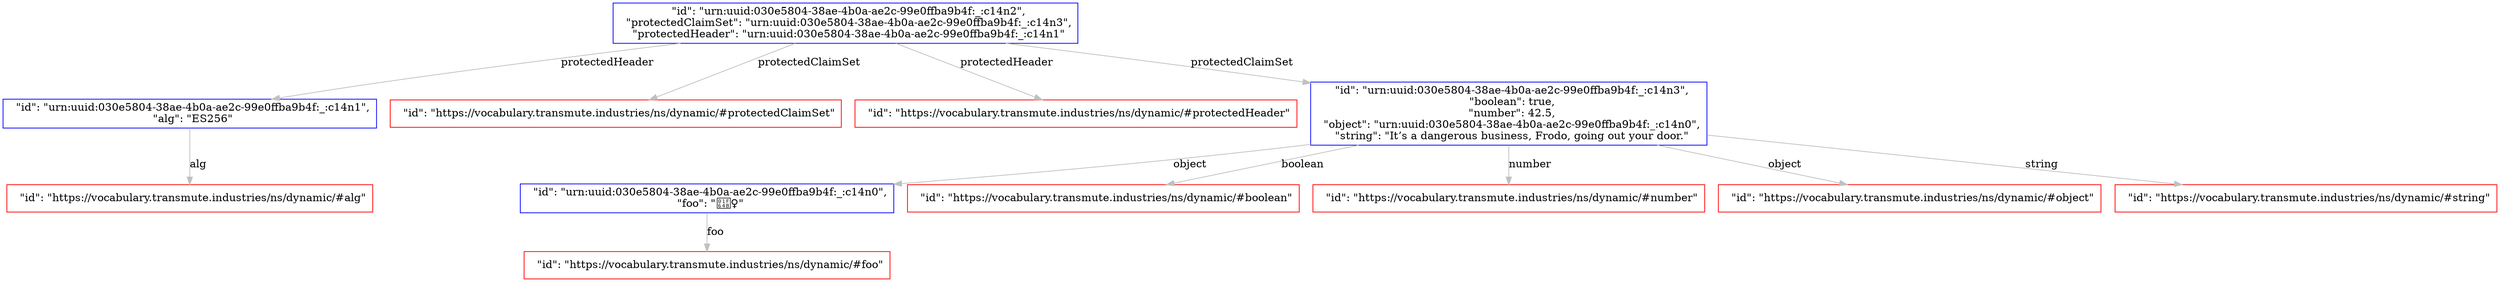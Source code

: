 digraph {
  subgraph "A" {
    "urn:uuid:030e5804-38ae-4b0a-ae2c-99e0ffba9b4f:_:c14n0" [
      shape = "rectangle";
      color = "blue";
      label = "  \"id\": \"urn:uuid:030e5804-38ae-4b0a-ae2c-99e0ffba9b4f:_:c14n0\",\n  \"foo\": \"🙋‍♀️\"";
    ];
    "https://vocabulary.transmute.industries/ns/dynamic/#foo" [
      shape = "rectangle";
      color = "red";
      label = "  \"id\": \"https://vocabulary.transmute.industries/ns/dynamic/#foo\"";
    ];
    "urn:uuid:030e5804-38ae-4b0a-ae2c-99e0ffba9b4f:_:c14n1" [
      shape = "rectangle";
      color = "blue";
      label = "  \"id\": \"urn:uuid:030e5804-38ae-4b0a-ae2c-99e0ffba9b4f:_:c14n1\",\n  \"alg\": \"ES256\"";
    ];
    "https://vocabulary.transmute.industries/ns/dynamic/#alg" [
      shape = "rectangle";
      color = "red";
      label = "  \"id\": \"https://vocabulary.transmute.industries/ns/dynamic/#alg\"";
    ];
    "urn:uuid:030e5804-38ae-4b0a-ae2c-99e0ffba9b4f:_:c14n2" [
      shape = "rectangle";
      color = "blue";
      label = "  \"id\": \"urn:uuid:030e5804-38ae-4b0a-ae2c-99e0ffba9b4f:_:c14n2\",\n  \"protectedClaimSet\": \"urn:uuid:030e5804-38ae-4b0a-ae2c-99e0ffba9b4f:_:c14n3\",\n  \"protectedHeader\": \"urn:uuid:030e5804-38ae-4b0a-ae2c-99e0ffba9b4f:_:c14n1\"";
    ];
    "https://vocabulary.transmute.industries/ns/dynamic/#protectedClaimSet" [
      shape = "rectangle";
      color = "red";
      label = "  \"id\": \"https://vocabulary.transmute.industries/ns/dynamic/#protectedClaimSet\"";
    ];
    "https://vocabulary.transmute.industries/ns/dynamic/#protectedHeader" [
      shape = "rectangle";
      color = "red";
      label = "  \"id\": \"https://vocabulary.transmute.industries/ns/dynamic/#protectedHeader\"";
    ];
    "urn:uuid:030e5804-38ae-4b0a-ae2c-99e0ffba9b4f:_:c14n3" [
      shape = "rectangle";
      color = "blue";
      label = "  \"id\": \"urn:uuid:030e5804-38ae-4b0a-ae2c-99e0ffba9b4f:_:c14n3\",\n  \"boolean\": true,\n  \"number\": 42.5,\n  \"object\": \"urn:uuid:030e5804-38ae-4b0a-ae2c-99e0ffba9b4f:_:c14n0\",\n  \"string\": \"It’s a dangerous business, Frodo, going out your door.\"";
    ];
    "https://vocabulary.transmute.industries/ns/dynamic/#boolean" [
      shape = "rectangle";
      color = "red";
      label = "  \"id\": \"https://vocabulary.transmute.industries/ns/dynamic/#boolean\"";
    ];
    "https://vocabulary.transmute.industries/ns/dynamic/#number" [
      shape = "rectangle";
      color = "red";
      label = "  \"id\": \"https://vocabulary.transmute.industries/ns/dynamic/#number\"";
    ];
    "https://vocabulary.transmute.industries/ns/dynamic/#object" [
      shape = "rectangle";
      color = "red";
      label = "  \"id\": \"https://vocabulary.transmute.industries/ns/dynamic/#object\"";
    ];
    "https://vocabulary.transmute.industries/ns/dynamic/#string" [
      shape = "rectangle";
      color = "red";
      label = "  \"id\": \"https://vocabulary.transmute.industries/ns/dynamic/#string\"";
    ];
    "urn:uuid:030e5804-38ae-4b0a-ae2c-99e0ffba9b4f:_:c14n0" -> "https://vocabulary.transmute.industries/ns/dynamic/#foo" [
      label = "foo";
      color = "gray";
    ];
    "urn:uuid:030e5804-38ae-4b0a-ae2c-99e0ffba9b4f:_:c14n1" -> "https://vocabulary.transmute.industries/ns/dynamic/#alg" [
      label = "alg";
      color = "gray";
    ];
    "urn:uuid:030e5804-38ae-4b0a-ae2c-99e0ffba9b4f:_:c14n2" -> "urn:uuid:030e5804-38ae-4b0a-ae2c-99e0ffba9b4f:_:c14n3" [
      label = "protectedClaimSet";
      color = "gray";
    ];
    "urn:uuid:030e5804-38ae-4b0a-ae2c-99e0ffba9b4f:_:c14n2" -> "https://vocabulary.transmute.industries/ns/dynamic/#protectedClaimSet" [
      label = "protectedClaimSet";
      color = "gray";
    ];
    "urn:uuid:030e5804-38ae-4b0a-ae2c-99e0ffba9b4f:_:c14n2" -> "urn:uuid:030e5804-38ae-4b0a-ae2c-99e0ffba9b4f:_:c14n1" [
      label = "protectedHeader";
      color = "gray";
    ];
    "urn:uuid:030e5804-38ae-4b0a-ae2c-99e0ffba9b4f:_:c14n2" -> "https://vocabulary.transmute.industries/ns/dynamic/#protectedHeader" [
      label = "protectedHeader";
      color = "gray";
    ];
    "urn:uuid:030e5804-38ae-4b0a-ae2c-99e0ffba9b4f:_:c14n3" -> "https://vocabulary.transmute.industries/ns/dynamic/#boolean" [
      label = "boolean";
      color = "gray";
    ];
    "urn:uuid:030e5804-38ae-4b0a-ae2c-99e0ffba9b4f:_:c14n3" -> "https://vocabulary.transmute.industries/ns/dynamic/#number" [
      label = "number";
      color = "gray";
    ];
    "urn:uuid:030e5804-38ae-4b0a-ae2c-99e0ffba9b4f:_:c14n3" -> "urn:uuid:030e5804-38ae-4b0a-ae2c-99e0ffba9b4f:_:c14n0" [
      label = "object";
      color = "gray";
    ];
    "urn:uuid:030e5804-38ae-4b0a-ae2c-99e0ffba9b4f:_:c14n3" -> "https://vocabulary.transmute.industries/ns/dynamic/#object" [
      label = "object";
      color = "gray";
    ];
    "urn:uuid:030e5804-38ae-4b0a-ae2c-99e0ffba9b4f:_:c14n3" -> "https://vocabulary.transmute.industries/ns/dynamic/#string" [
      label = "string";
      color = "gray";
    ];
  }
}